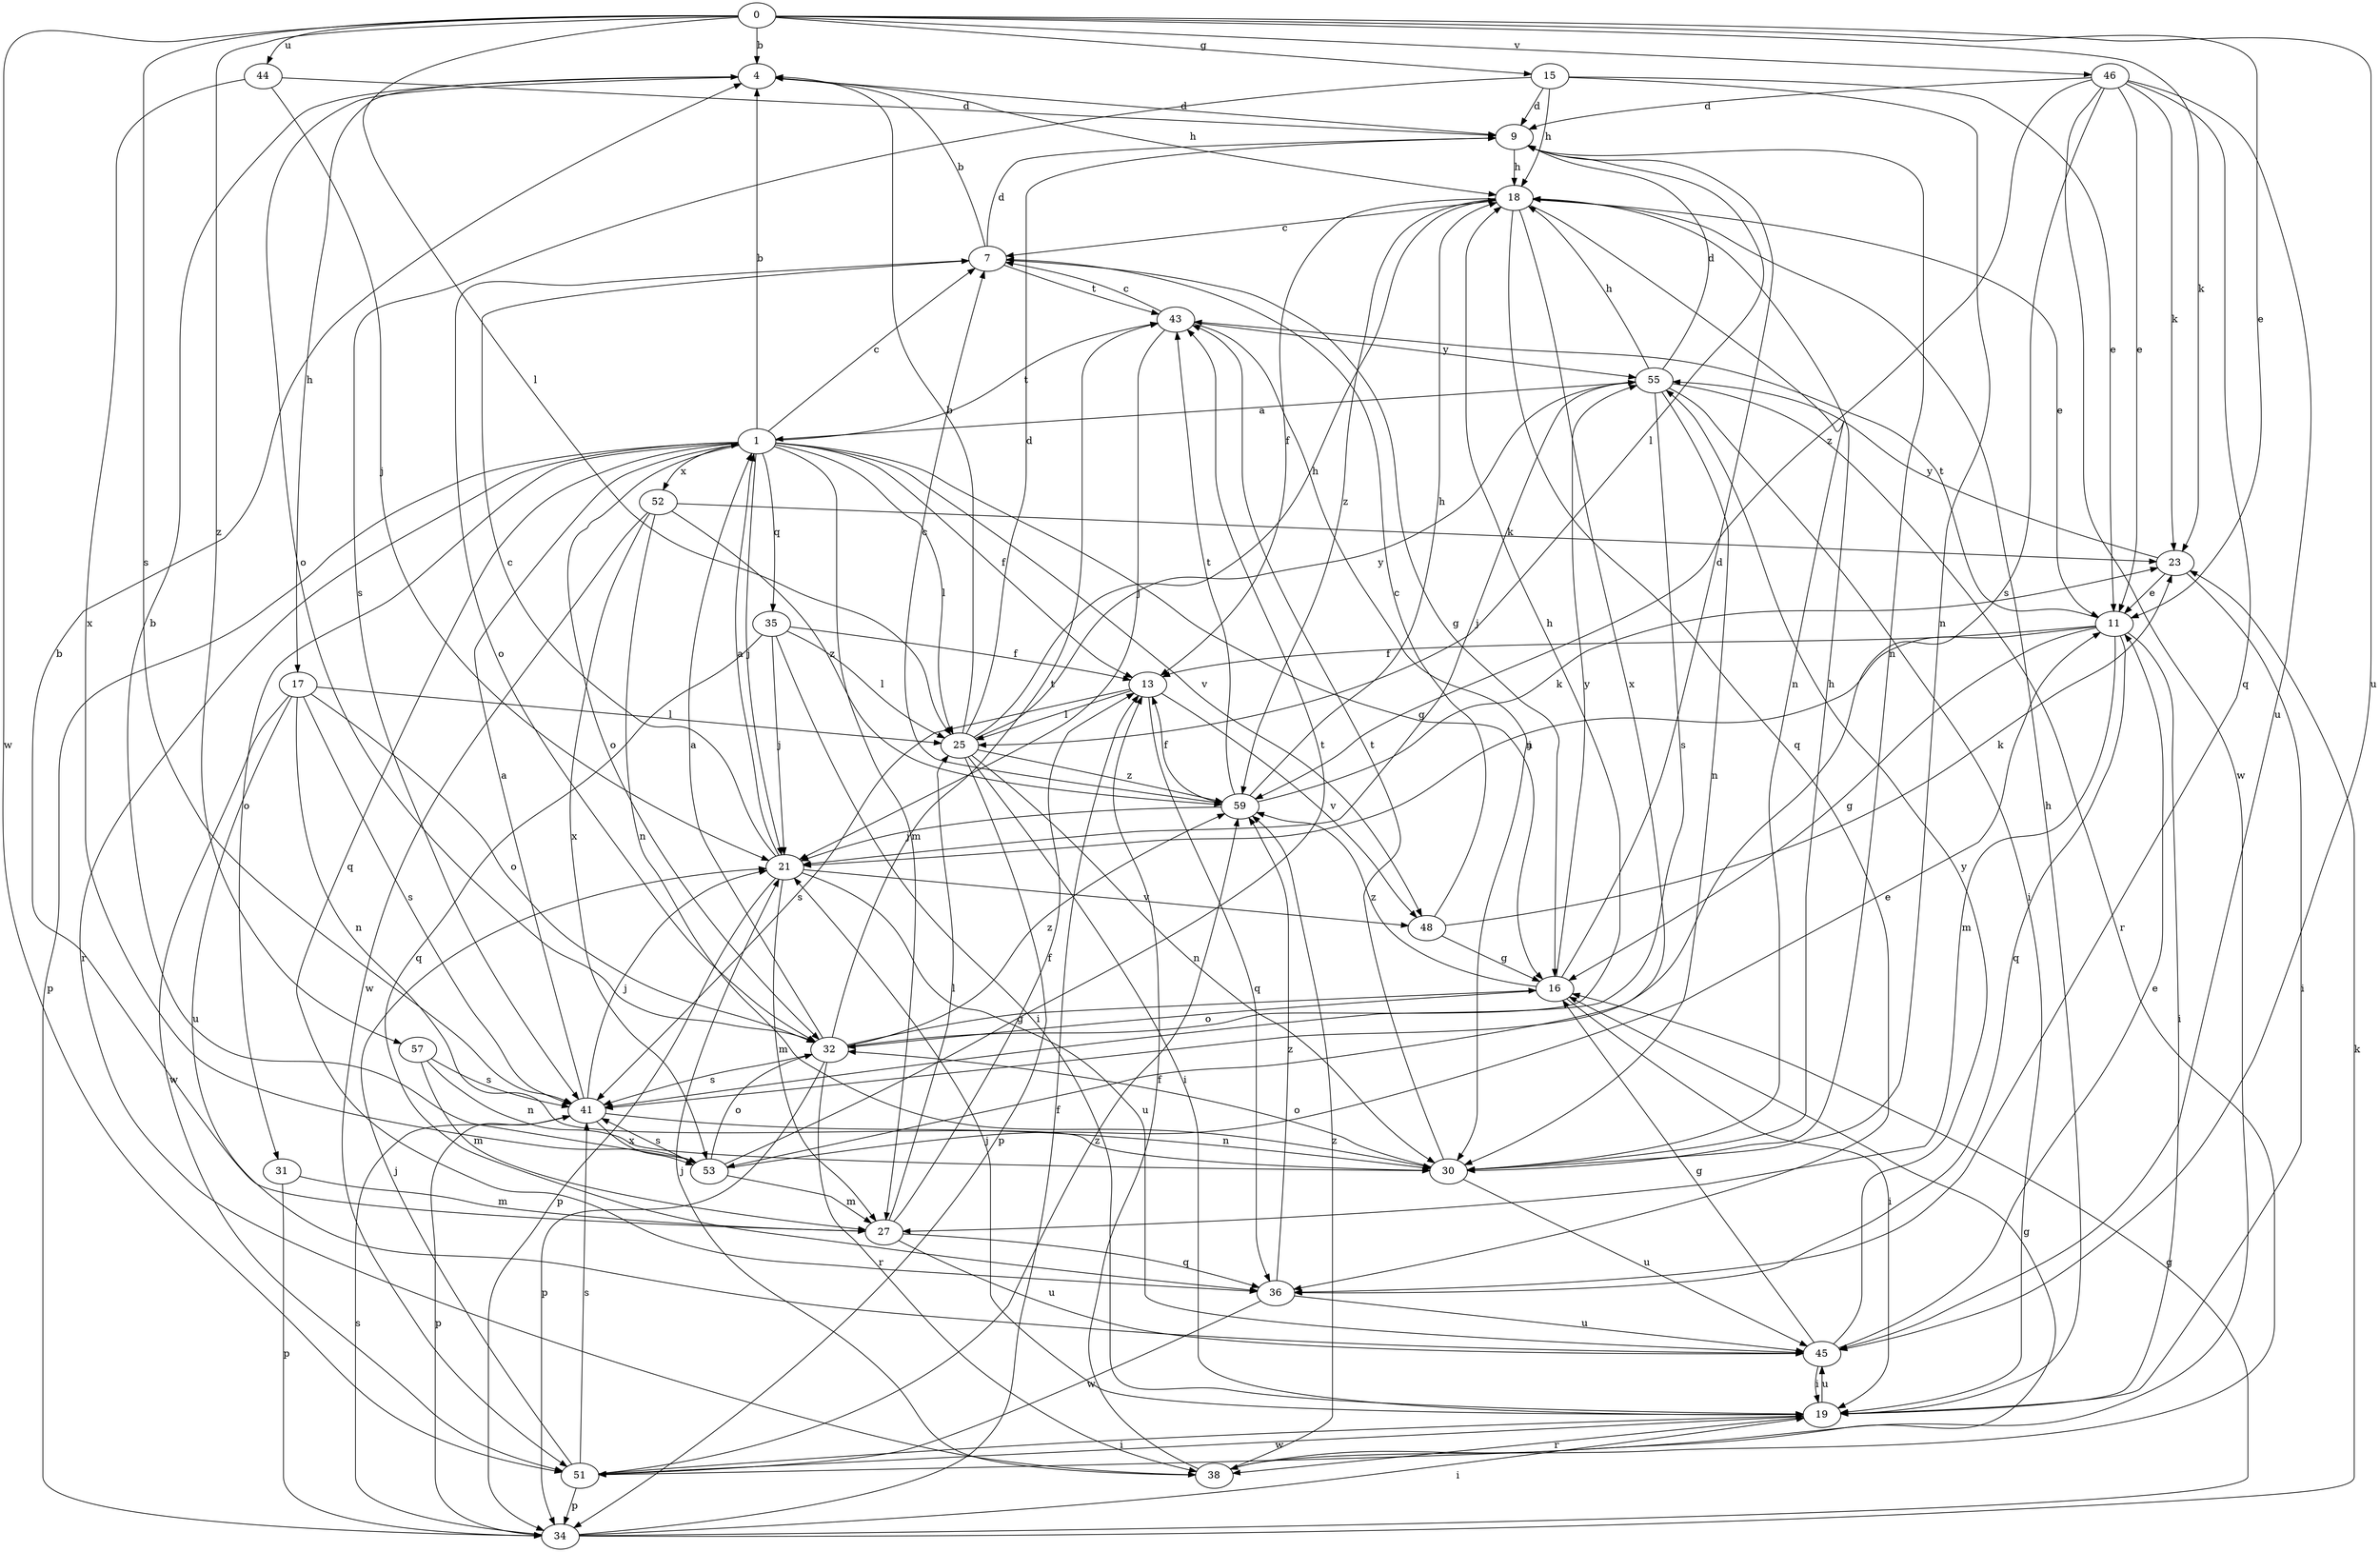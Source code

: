 strict digraph  {
0;
1;
4;
7;
9;
11;
13;
15;
16;
17;
18;
19;
21;
23;
25;
27;
30;
31;
32;
34;
35;
36;
38;
41;
43;
44;
45;
46;
48;
51;
52;
53;
55;
57;
59;
0 -> 4  [label=b];
0 -> 11  [label=e];
0 -> 15  [label=g];
0 -> 23  [label=k];
0 -> 25  [label=l];
0 -> 41  [label=s];
0 -> 44  [label=u];
0 -> 45  [label=u];
0 -> 46  [label=v];
0 -> 51  [label=w];
0 -> 57  [label=z];
1 -> 4  [label=b];
1 -> 7  [label=c];
1 -> 13  [label=f];
1 -> 16  [label=g];
1 -> 21  [label=j];
1 -> 25  [label=l];
1 -> 27  [label=m];
1 -> 31  [label=o];
1 -> 32  [label=o];
1 -> 34  [label=p];
1 -> 35  [label=q];
1 -> 36  [label=q];
1 -> 38  [label=r];
1 -> 43  [label=t];
1 -> 48  [label=v];
1 -> 52  [label=x];
4 -> 9  [label=d];
4 -> 17  [label=h];
4 -> 18  [label=h];
4 -> 32  [label=o];
7 -> 4  [label=b];
7 -> 9  [label=d];
7 -> 16  [label=g];
7 -> 32  [label=o];
7 -> 43  [label=t];
9 -> 18  [label=h];
9 -> 25  [label=l];
9 -> 30  [label=n];
11 -> 13  [label=f];
11 -> 16  [label=g];
11 -> 19  [label=i];
11 -> 21  [label=j];
11 -> 27  [label=m];
11 -> 36  [label=q];
11 -> 43  [label=t];
13 -> 25  [label=l];
13 -> 36  [label=q];
13 -> 41  [label=s];
13 -> 48  [label=v];
15 -> 9  [label=d];
15 -> 11  [label=e];
15 -> 18  [label=h];
15 -> 30  [label=n];
15 -> 41  [label=s];
16 -> 9  [label=d];
16 -> 19  [label=i];
16 -> 32  [label=o];
16 -> 55  [label=y];
16 -> 59  [label=z];
17 -> 25  [label=l];
17 -> 30  [label=n];
17 -> 32  [label=o];
17 -> 41  [label=s];
17 -> 45  [label=u];
17 -> 51  [label=w];
18 -> 7  [label=c];
18 -> 11  [label=e];
18 -> 13  [label=f];
18 -> 30  [label=n];
18 -> 36  [label=q];
18 -> 53  [label=x];
18 -> 59  [label=z];
19 -> 18  [label=h];
19 -> 21  [label=j];
19 -> 38  [label=r];
19 -> 45  [label=u];
19 -> 51  [label=w];
21 -> 1  [label=a];
21 -> 7  [label=c];
21 -> 27  [label=m];
21 -> 34  [label=p];
21 -> 45  [label=u];
21 -> 48  [label=v];
23 -> 11  [label=e];
23 -> 19  [label=i];
23 -> 55  [label=y];
25 -> 4  [label=b];
25 -> 9  [label=d];
25 -> 18  [label=h];
25 -> 19  [label=i];
25 -> 30  [label=n];
25 -> 34  [label=p];
25 -> 55  [label=y];
25 -> 59  [label=z];
27 -> 4  [label=b];
27 -> 13  [label=f];
27 -> 25  [label=l];
27 -> 36  [label=q];
27 -> 45  [label=u];
30 -> 18  [label=h];
30 -> 32  [label=o];
30 -> 43  [label=t];
30 -> 45  [label=u];
31 -> 27  [label=m];
31 -> 34  [label=p];
32 -> 1  [label=a];
32 -> 16  [label=g];
32 -> 18  [label=h];
32 -> 34  [label=p];
32 -> 38  [label=r];
32 -> 41  [label=s];
32 -> 43  [label=t];
32 -> 59  [label=z];
34 -> 13  [label=f];
34 -> 16  [label=g];
34 -> 19  [label=i];
34 -> 23  [label=k];
34 -> 41  [label=s];
35 -> 13  [label=f];
35 -> 19  [label=i];
35 -> 21  [label=j];
35 -> 25  [label=l];
35 -> 36  [label=q];
36 -> 45  [label=u];
36 -> 51  [label=w];
36 -> 59  [label=z];
38 -> 13  [label=f];
38 -> 16  [label=g];
38 -> 21  [label=j];
38 -> 59  [label=z];
41 -> 1  [label=a];
41 -> 21  [label=j];
41 -> 30  [label=n];
41 -> 34  [label=p];
41 -> 53  [label=x];
43 -> 7  [label=c];
43 -> 21  [label=j];
43 -> 30  [label=n];
43 -> 55  [label=y];
44 -> 9  [label=d];
44 -> 21  [label=j];
44 -> 53  [label=x];
45 -> 11  [label=e];
45 -> 16  [label=g];
45 -> 19  [label=i];
45 -> 55  [label=y];
46 -> 9  [label=d];
46 -> 11  [label=e];
46 -> 23  [label=k];
46 -> 36  [label=q];
46 -> 41  [label=s];
46 -> 45  [label=u];
46 -> 51  [label=w];
46 -> 59  [label=z];
48 -> 7  [label=c];
48 -> 16  [label=g];
48 -> 23  [label=k];
51 -> 19  [label=i];
51 -> 21  [label=j];
51 -> 34  [label=p];
51 -> 41  [label=s];
51 -> 59  [label=z];
52 -> 23  [label=k];
52 -> 30  [label=n];
52 -> 51  [label=w];
52 -> 53  [label=x];
52 -> 59  [label=z];
53 -> 4  [label=b];
53 -> 11  [label=e];
53 -> 27  [label=m];
53 -> 32  [label=o];
53 -> 41  [label=s];
53 -> 43  [label=t];
55 -> 1  [label=a];
55 -> 9  [label=d];
55 -> 18  [label=h];
55 -> 19  [label=i];
55 -> 21  [label=j];
55 -> 30  [label=n];
55 -> 38  [label=r];
55 -> 41  [label=s];
57 -> 27  [label=m];
57 -> 30  [label=n];
57 -> 41  [label=s];
59 -> 7  [label=c];
59 -> 13  [label=f];
59 -> 18  [label=h];
59 -> 21  [label=j];
59 -> 23  [label=k];
59 -> 43  [label=t];
}
